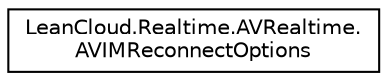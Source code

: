digraph "Graphical Class Hierarchy"
{
  edge [fontname="Helvetica",fontsize="10",labelfontname="Helvetica",labelfontsize="10"];
  node [fontname="Helvetica",fontsize="10",shape=record];
  rankdir="LR";
  Node1 [label="LeanCloud.Realtime.AVRealtime.\lAVIMReconnectOptions",height=0.2,width=0.4,color="black", fillcolor="white", style="filled",URL="$structLeanCloud_1_1Realtime_1_1AVRealtime_1_1AVIMReconnectOptions.html"];
}
